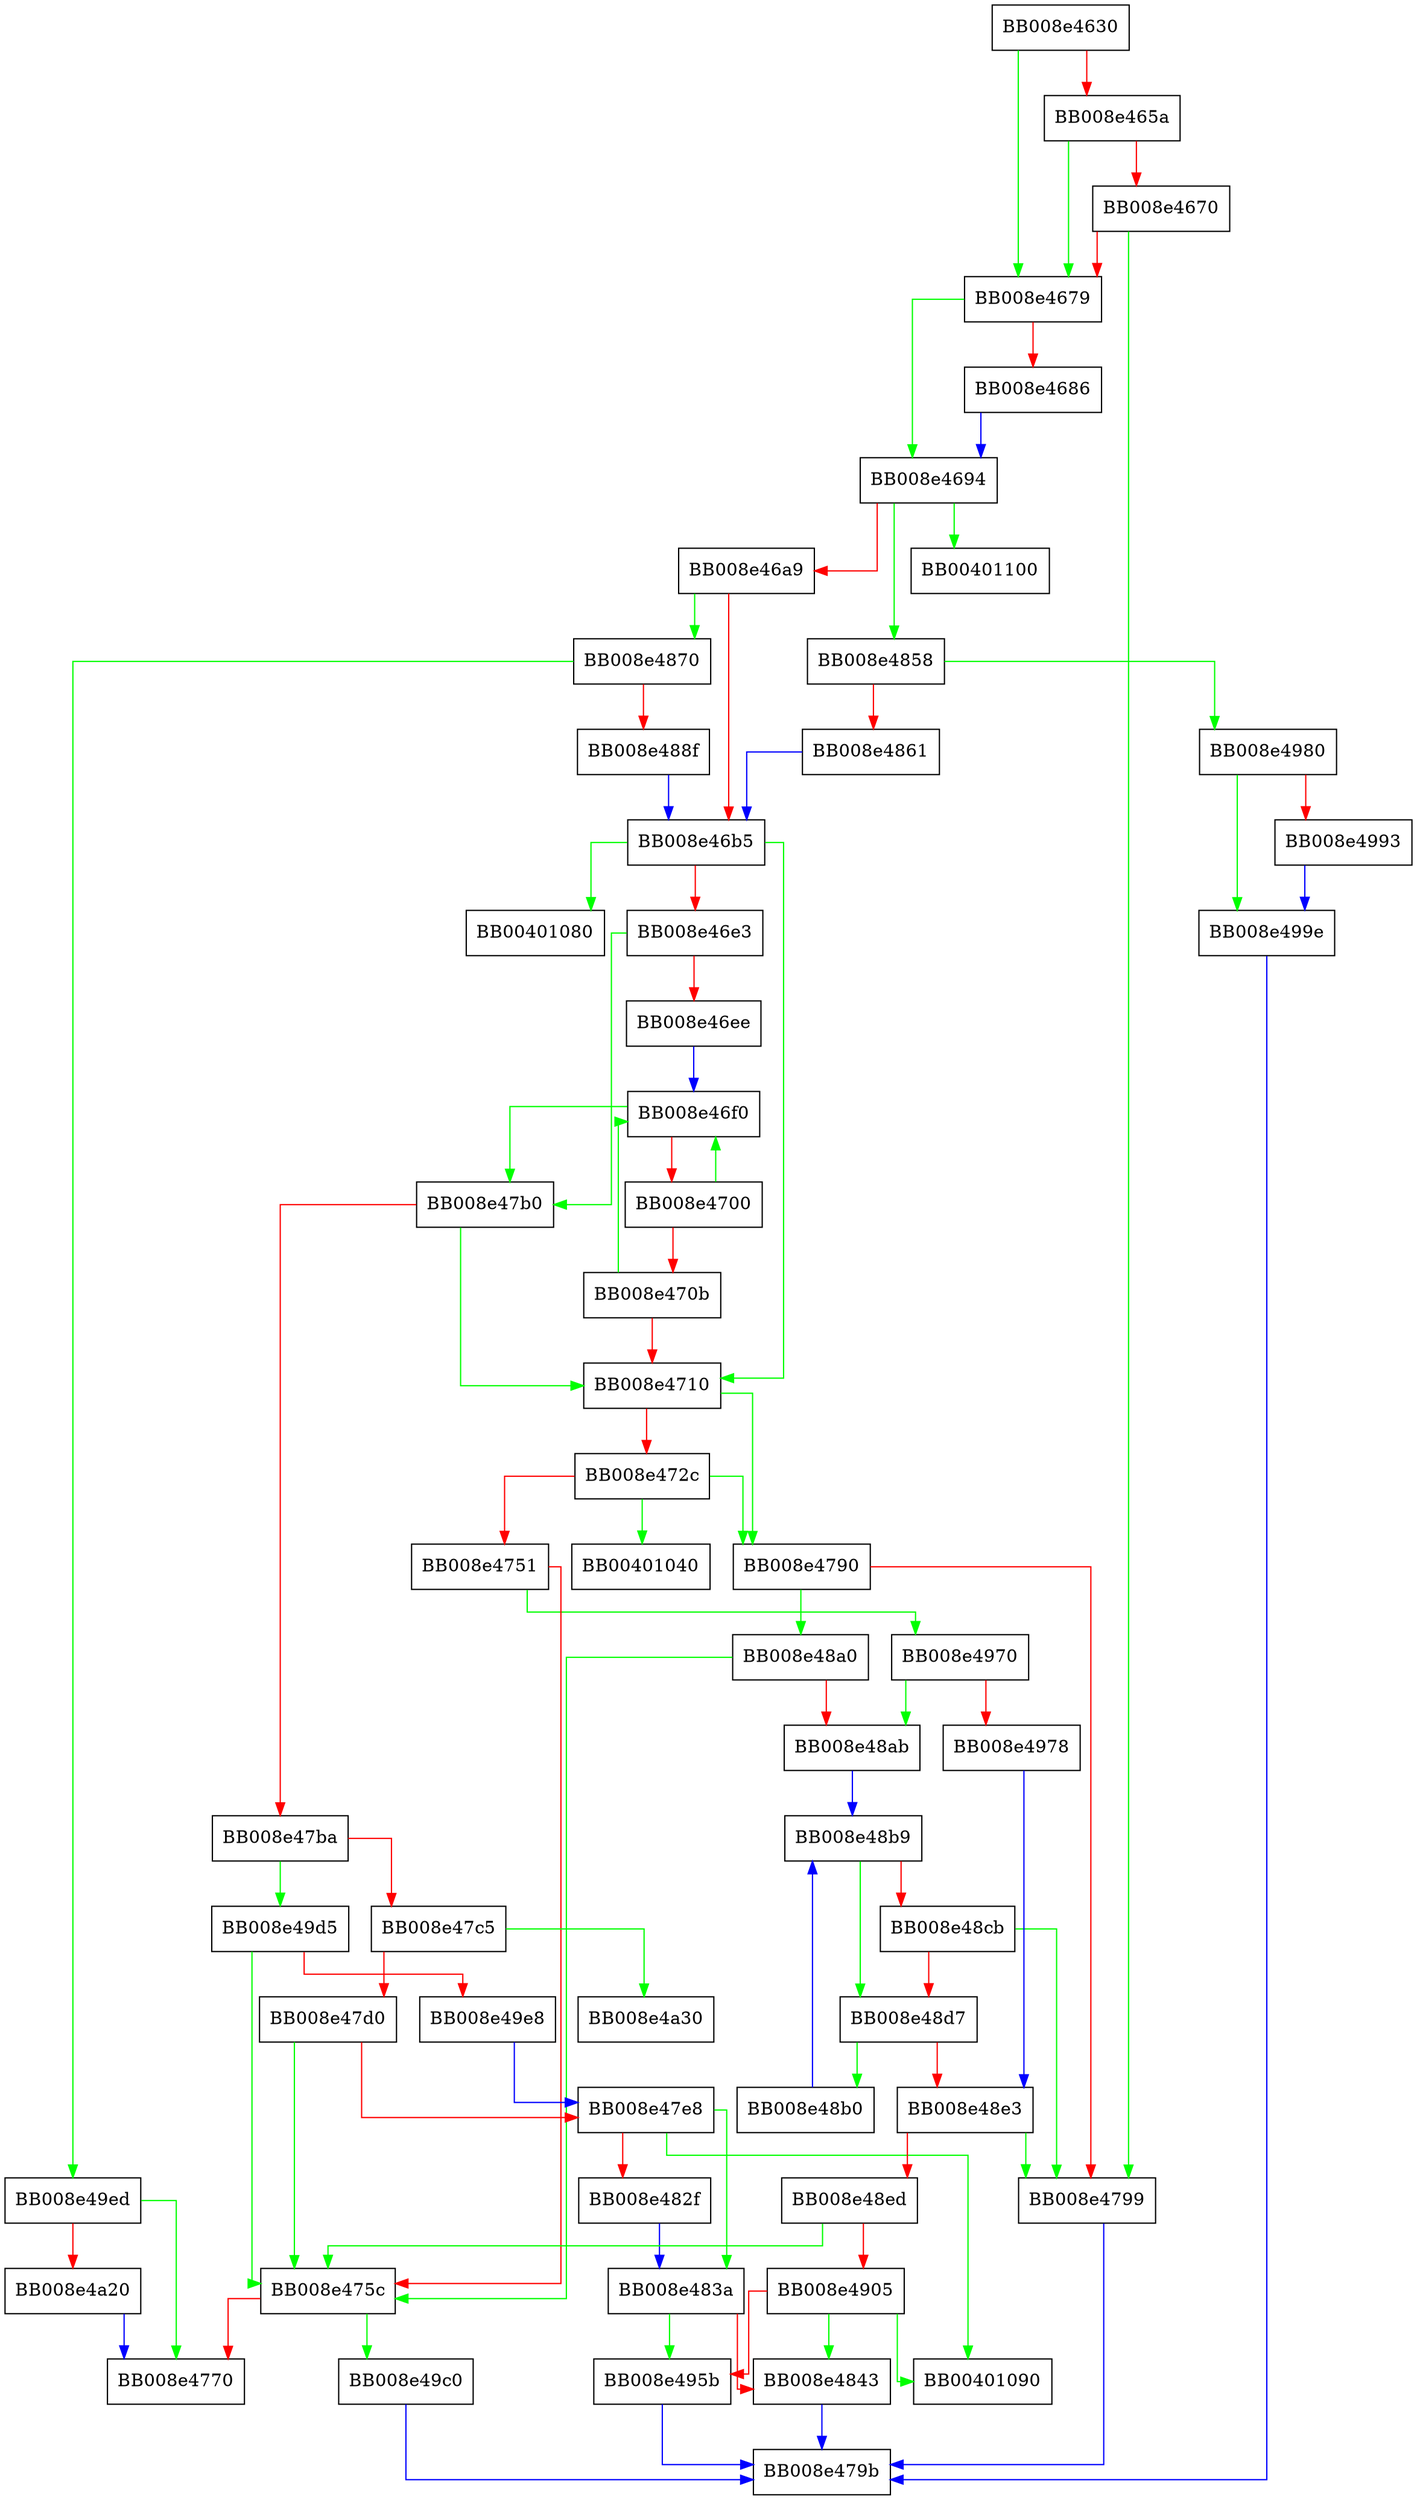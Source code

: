 digraph __nss_hostname_digits_dots_context {
  node [shape="box"];
  graph [splines=ortho];
  BB008e4630 -> BB008e4679 [color="green"];
  BB008e4630 -> BB008e465a [color="red"];
  BB008e465a -> BB008e4679 [color="green"];
  BB008e465a -> BB008e4670 [color="red"];
  BB008e4670 -> BB008e4799 [color="green"];
  BB008e4670 -> BB008e4679 [color="red"];
  BB008e4679 -> BB008e4694 [color="green"];
  BB008e4679 -> BB008e4686 [color="red"];
  BB008e4686 -> BB008e4694 [color="blue"];
  BB008e4694 -> BB00401100 [color="green"];
  BB008e4694 -> BB008e4858 [color="green"];
  BB008e4694 -> BB008e46a9 [color="red"];
  BB008e46a9 -> BB008e4870 [color="green"];
  BB008e46a9 -> BB008e46b5 [color="red"];
  BB008e46b5 -> BB00401080 [color="green"];
  BB008e46b5 -> BB008e4710 [color="green"];
  BB008e46b5 -> BB008e46e3 [color="red"];
  BB008e46e3 -> BB008e47b0 [color="green"];
  BB008e46e3 -> BB008e46ee [color="red"];
  BB008e46ee -> BB008e46f0 [color="blue"];
  BB008e46f0 -> BB008e47b0 [color="green"];
  BB008e46f0 -> BB008e4700 [color="red"];
  BB008e4700 -> BB008e46f0 [color="green"];
  BB008e4700 -> BB008e470b [color="red"];
  BB008e470b -> BB008e46f0 [color="green"];
  BB008e470b -> BB008e4710 [color="red"];
  BB008e4710 -> BB008e4790 [color="green"];
  BB008e4710 -> BB008e472c [color="red"];
  BB008e472c -> BB00401040 [color="green"];
  BB008e472c -> BB008e4790 [color="green"];
  BB008e472c -> BB008e4751 [color="red"];
  BB008e4751 -> BB008e4970 [color="green"];
  BB008e4751 -> BB008e475c [color="red"];
  BB008e475c -> BB008e49c0 [color="green"];
  BB008e475c -> BB008e4770 [color="red"];
  BB008e4790 -> BB008e48a0 [color="green"];
  BB008e4790 -> BB008e4799 [color="red"];
  BB008e4799 -> BB008e479b [color="blue"];
  BB008e47b0 -> BB008e4710 [color="green"];
  BB008e47b0 -> BB008e47ba [color="red"];
  BB008e47ba -> BB008e49d5 [color="green"];
  BB008e47ba -> BB008e47c5 [color="red"];
  BB008e47c5 -> BB008e4a30 [color="green"];
  BB008e47c5 -> BB008e47d0 [color="red"];
  BB008e47d0 -> BB008e475c [color="green"];
  BB008e47d0 -> BB008e47e8 [color="red"];
  BB008e47e8 -> BB00401090 [color="green"];
  BB008e47e8 -> BB008e483a [color="green"];
  BB008e47e8 -> BB008e482f [color="red"];
  BB008e482f -> BB008e483a [color="blue"];
  BB008e483a -> BB008e495b [color="green"];
  BB008e483a -> BB008e4843 [color="red"];
  BB008e4843 -> BB008e479b [color="blue"];
  BB008e4858 -> BB008e4980 [color="green"];
  BB008e4858 -> BB008e4861 [color="red"];
  BB008e4861 -> BB008e46b5 [color="blue"];
  BB008e4870 -> BB008e49ed [color="green"];
  BB008e4870 -> BB008e488f [color="red"];
  BB008e488f -> BB008e46b5 [color="blue"];
  BB008e48a0 -> BB008e475c [color="green"];
  BB008e48a0 -> BB008e48ab [color="red"];
  BB008e48ab -> BB008e48b9 [color="blue"];
  BB008e48b0 -> BB008e48b9 [color="blue"];
  BB008e48b9 -> BB008e48d7 [color="green"];
  BB008e48b9 -> BB008e48cb [color="red"];
  BB008e48cb -> BB008e4799 [color="green"];
  BB008e48cb -> BB008e48d7 [color="red"];
  BB008e48d7 -> BB008e48b0 [color="green"];
  BB008e48d7 -> BB008e48e3 [color="red"];
  BB008e48e3 -> BB008e4799 [color="green"];
  BB008e48e3 -> BB008e48ed [color="red"];
  BB008e48ed -> BB008e475c [color="green"];
  BB008e48ed -> BB008e4905 [color="red"];
  BB008e4905 -> BB00401090 [color="green"];
  BB008e4905 -> BB008e4843 [color="green"];
  BB008e4905 -> BB008e495b [color="red"];
  BB008e495b -> BB008e479b [color="blue"];
  BB008e4970 -> BB008e48ab [color="green"];
  BB008e4970 -> BB008e4978 [color="red"];
  BB008e4978 -> BB008e48e3 [color="blue"];
  BB008e4980 -> BB008e499e [color="green"];
  BB008e4980 -> BB008e4993 [color="red"];
  BB008e4993 -> BB008e499e [color="blue"];
  BB008e499e -> BB008e479b [color="blue"];
  BB008e49c0 -> BB008e479b [color="blue"];
  BB008e49d5 -> BB008e475c [color="green"];
  BB008e49d5 -> BB008e49e8 [color="red"];
  BB008e49e8 -> BB008e47e8 [color="blue"];
  BB008e49ed -> BB008e4770 [color="green"];
  BB008e49ed -> BB008e4a20 [color="red"];
  BB008e4a20 -> BB008e4770 [color="blue"];
}